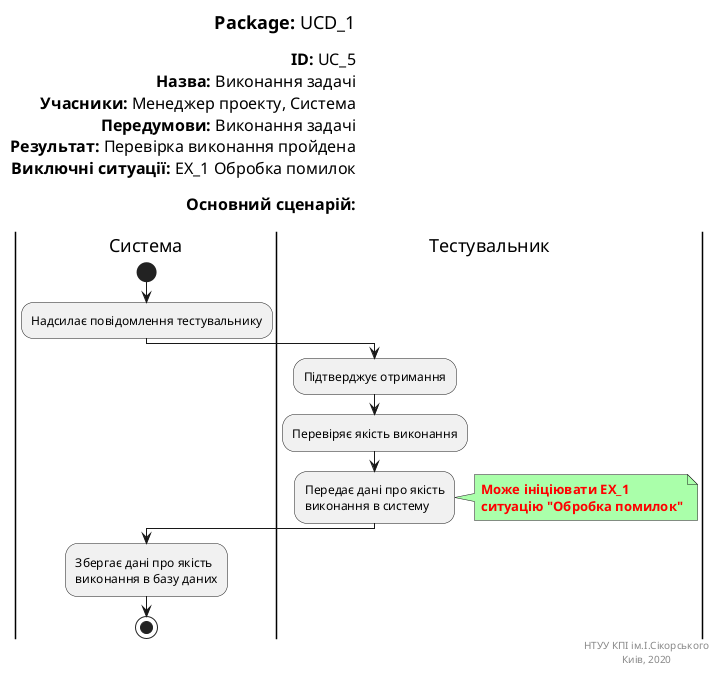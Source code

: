 @startuml handleResult
left header
<font color=000 size=18><b>Package:</b> UCD_1

<font color=000 size=16><b>ID:</b> UC_5
<font color=000 size=16><b>Назва:</b> Виконання задачі
<font color=000 size=16><b>Учасники:</b> Менеджер проекту, Система
<font color=000 size=16><b>Передумови:</b> Виконання задачі
<font color=000 size=16><b>Результат:</b> Перевірка виконання пройдена
<font color=000 size=16><b>Виключні ситуації:</b> EX_1 Обробка помилок

<font color=000 size=16><b>Основний сценарій:</b> 

end header

|Система|
start
:Надсилає повідомлення тестувальнику;

|Тестувальник|
:Підтверджує отримання;
:Перевіряє якість виконання;
:Передає дані про якість
виконання в систему;
note right #aaffaa
<font color=red><b>Може ініціювати EX_1
<font color=red><b>ситуацію "Обробка помилок"
end note

|Система|
:Збергає дані про якість
виконання в базу даних;
stop

right footer
НТУУ КПІ ім.І.Сікорського
Киів, 2020 
end footer
@enduml
